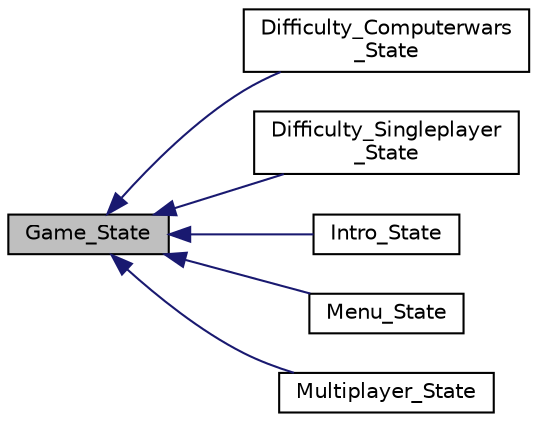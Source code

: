 digraph "Game_State"
{
  edge [fontname="Helvetica",fontsize="10",labelfontname="Helvetica",labelfontsize="10"];
  node [fontname="Helvetica",fontsize="10",shape=record];
  rankdir="LR";
  Node1 [label="Game_State",height=0.2,width=0.4,color="black", fillcolor="grey75", style="filled", fontcolor="black"];
  Node1 -> Node2 [dir="back",color="midnightblue",fontsize="10",style="solid",fontname="Helvetica"];
  Node2 [label="Difficulty_Computerwars\l_State",height=0.2,width=0.4,color="black", fillcolor="white", style="filled",URL="$classDifficulty__Computerwars__State.html",tooltip="Class for choosing difficulties for two computer players. "];
  Node1 -> Node3 [dir="back",color="midnightblue",fontsize="10",style="solid",fontname="Helvetica"];
  Node3 [label="Difficulty_Singleplayer\l_State",height=0.2,width=0.4,color="black", fillcolor="white", style="filled",URL="$classDifficulty__Singleplayer__State.html",tooltip="Class for choosing difficulty for singleplayer game. "];
  Node1 -> Node4 [dir="back",color="midnightblue",fontsize="10",style="solid",fontname="Helvetica"];
  Node4 [label="Intro_State",height=0.2,width=0.4,color="black", fillcolor="white", style="filled",URL="$classIntro__State.html",tooltip="Class for showing intro, switches to Menu_State. "];
  Node1 -> Node5 [dir="back",color="midnightblue",fontsize="10",style="solid",fontname="Helvetica"];
  Node5 [label="Menu_State",height=0.2,width=0.4,color="black", fillcolor="white", style="filled",URL="$classMenu__State.html",tooltip="Class for handling decision making of the player, can switch to all other states except intro..."];
  Node1 -> Node6 [dir="back",color="midnightblue",fontsize="10",style="solid",fontname="Helvetica"];
  Node6 [label="Multiplayer_State",height=0.2,width=0.4,color="black", fillcolor="white", style="filled",URL="$classMultiplayer__State.html",tooltip="Class for handling all the players input during the game. "];
}
